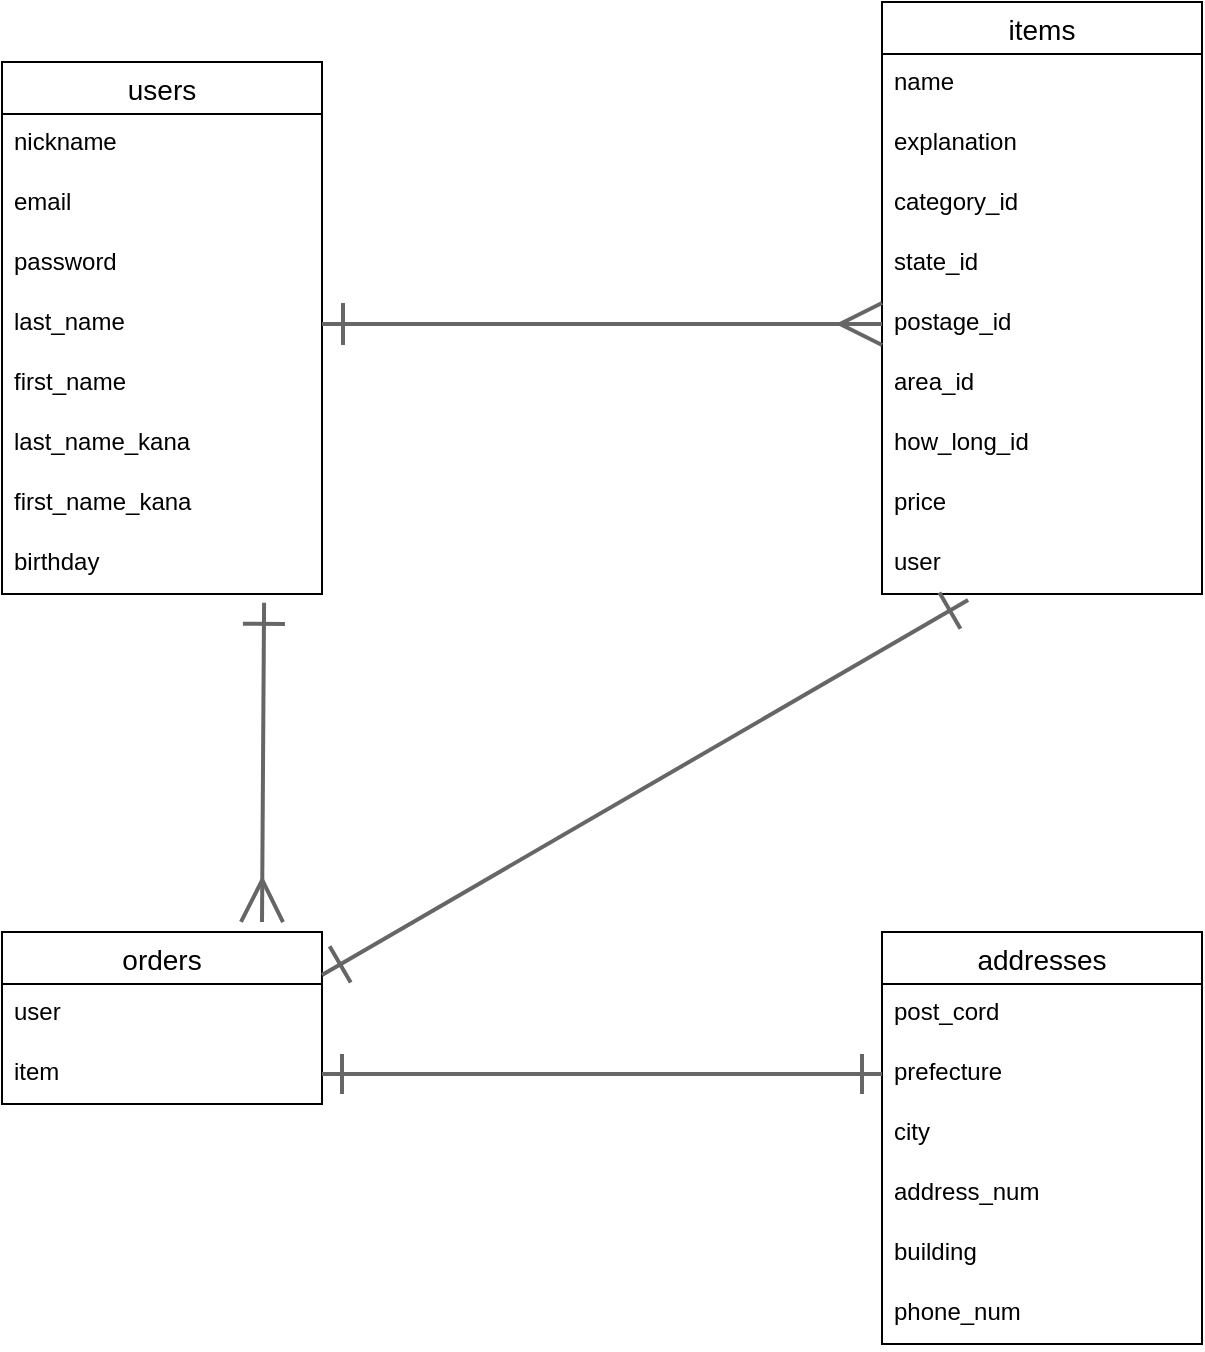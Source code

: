 <mxfile>
    <diagram id="PnC1kPynfgK-k2O_ND6Y" name="ページ1">
        <mxGraphModel dx="833" dy="700" grid="1" gridSize="10" guides="1" tooltips="1" connect="1" arrows="1" fold="1" page="1" pageScale="1" pageWidth="827" pageHeight="1169" math="0" shadow="0">
            <root>
                <mxCell id="0"/>
                <mxCell id="1" parent="0"/>
                <mxCell id="RTyWUHH-S75I5LcLTxhg-1" value="users" style="swimlane;fontStyle=0;childLayout=stackLayout;horizontal=1;startSize=26;horizontalStack=0;resizeParent=1;resizeParentMax=0;resizeLast=0;collapsible=1;marginBottom=0;align=center;fontSize=14;" parent="1" vertex="1">
                    <mxGeometry x="120" y="150" width="160" height="266" as="geometry"/>
                </mxCell>
                <mxCell id="RTyWUHH-S75I5LcLTxhg-2" value="nickname" style="text;strokeColor=none;fillColor=none;spacingLeft=4;spacingRight=4;overflow=hidden;rotatable=0;points=[[0,0.5],[1,0.5]];portConstraint=eastwest;fontSize=12;" parent="RTyWUHH-S75I5LcLTxhg-1" vertex="1">
                    <mxGeometry y="26" width="160" height="30" as="geometry"/>
                </mxCell>
                <mxCell id="RTyWUHH-S75I5LcLTxhg-3" value="email" style="text;strokeColor=none;fillColor=none;spacingLeft=4;spacingRight=4;overflow=hidden;rotatable=0;points=[[0,0.5],[1,0.5]];portConstraint=eastwest;fontSize=12;" parent="RTyWUHH-S75I5LcLTxhg-1" vertex="1">
                    <mxGeometry y="56" width="160" height="30" as="geometry"/>
                </mxCell>
                <mxCell id="RTyWUHH-S75I5LcLTxhg-4" value="password" style="text;strokeColor=none;fillColor=none;spacingLeft=4;spacingRight=4;overflow=hidden;rotatable=0;points=[[0,0.5],[1,0.5]];portConstraint=eastwest;fontSize=12;" parent="RTyWUHH-S75I5LcLTxhg-1" vertex="1">
                    <mxGeometry y="86" width="160" height="30" as="geometry"/>
                </mxCell>
                <mxCell id="RTyWUHH-S75I5LcLTxhg-6" value="last_name" style="text;strokeColor=none;fillColor=none;spacingLeft=4;spacingRight=4;overflow=hidden;rotatable=0;points=[[0,0.5],[1,0.5]];portConstraint=eastwest;fontSize=12;" parent="RTyWUHH-S75I5LcLTxhg-1" vertex="1">
                    <mxGeometry y="116" width="160" height="30" as="geometry"/>
                </mxCell>
                <mxCell id="RTyWUHH-S75I5LcLTxhg-7" value="first_name" style="text;strokeColor=none;fillColor=none;spacingLeft=4;spacingRight=4;overflow=hidden;rotatable=0;points=[[0,0.5],[1,0.5]];portConstraint=eastwest;fontSize=12;" parent="RTyWUHH-S75I5LcLTxhg-1" vertex="1">
                    <mxGeometry y="146" width="160" height="30" as="geometry"/>
                </mxCell>
                <mxCell id="RTyWUHH-S75I5LcLTxhg-9" value="last_name_kana" style="text;strokeColor=none;fillColor=none;spacingLeft=4;spacingRight=4;overflow=hidden;rotatable=0;points=[[0,0.5],[1,0.5]];portConstraint=eastwest;fontSize=12;" parent="RTyWUHH-S75I5LcLTxhg-1" vertex="1">
                    <mxGeometry y="176" width="160" height="30" as="geometry"/>
                </mxCell>
                <mxCell id="RTyWUHH-S75I5LcLTxhg-10" value="first_name_kana" style="text;strokeColor=none;fillColor=none;spacingLeft=4;spacingRight=4;overflow=hidden;rotatable=0;points=[[0,0.5],[1,0.5]];portConstraint=eastwest;fontSize=12;" parent="RTyWUHH-S75I5LcLTxhg-1" vertex="1">
                    <mxGeometry y="206" width="160" height="30" as="geometry"/>
                </mxCell>
                <mxCell id="RTyWUHH-S75I5LcLTxhg-11" value="birthday" style="text;strokeColor=none;fillColor=none;spacingLeft=4;spacingRight=4;overflow=hidden;rotatable=0;points=[[0,0.5],[1,0.5]];portConstraint=eastwest;fontSize=12;" parent="RTyWUHH-S75I5LcLTxhg-1" vertex="1">
                    <mxGeometry y="236" width="160" height="30" as="geometry"/>
                </mxCell>
                <mxCell id="RTyWUHH-S75I5LcLTxhg-12" value="items" style="swimlane;fontStyle=0;childLayout=stackLayout;horizontal=1;startSize=26;horizontalStack=0;resizeParent=1;resizeParentMax=0;resizeLast=0;collapsible=1;marginBottom=0;align=center;fontSize=14;" parent="1" vertex="1">
                    <mxGeometry x="560" y="120" width="160" height="296" as="geometry"/>
                </mxCell>
                <mxCell id="RTyWUHH-S75I5LcLTxhg-14" value="name" style="text;strokeColor=none;fillColor=none;spacingLeft=4;spacingRight=4;overflow=hidden;rotatable=0;points=[[0,0.5],[1,0.5]];portConstraint=eastwest;fontSize=12;" parent="RTyWUHH-S75I5LcLTxhg-12" vertex="1">
                    <mxGeometry y="26" width="160" height="30" as="geometry"/>
                </mxCell>
                <mxCell id="RTyWUHH-S75I5LcLTxhg-15" value="explanation" style="text;strokeColor=none;fillColor=none;spacingLeft=4;spacingRight=4;overflow=hidden;rotatable=0;points=[[0,0.5],[1,0.5]];portConstraint=eastwest;fontSize=12;" parent="RTyWUHH-S75I5LcLTxhg-12" vertex="1">
                    <mxGeometry y="56" width="160" height="30" as="geometry"/>
                </mxCell>
                <mxCell id="RTyWUHH-S75I5LcLTxhg-16" value="category_id" style="text;strokeColor=none;fillColor=none;spacingLeft=4;spacingRight=4;overflow=hidden;rotatable=0;points=[[0,0.5],[1,0.5]];portConstraint=eastwest;fontSize=12;" parent="RTyWUHH-S75I5LcLTxhg-12" vertex="1">
                    <mxGeometry y="86" width="160" height="30" as="geometry"/>
                </mxCell>
                <mxCell id="RTyWUHH-S75I5LcLTxhg-17" value="state_id" style="text;strokeColor=none;fillColor=none;spacingLeft=4;spacingRight=4;overflow=hidden;rotatable=0;points=[[0,0.5],[1,0.5]];portConstraint=eastwest;fontSize=12;" parent="RTyWUHH-S75I5LcLTxhg-12" vertex="1">
                    <mxGeometry y="116" width="160" height="30" as="geometry"/>
                </mxCell>
                <mxCell id="RTyWUHH-S75I5LcLTxhg-19" value="postage_id" style="text;strokeColor=none;fillColor=none;spacingLeft=4;spacingRight=4;overflow=hidden;rotatable=0;points=[[0,0.5],[1,0.5]];portConstraint=eastwest;fontSize=12;" parent="RTyWUHH-S75I5LcLTxhg-12" vertex="1">
                    <mxGeometry y="146" width="160" height="30" as="geometry"/>
                </mxCell>
                <mxCell id="RTyWUHH-S75I5LcLTxhg-20" value="area_id" style="text;strokeColor=none;fillColor=none;spacingLeft=4;spacingRight=4;overflow=hidden;rotatable=0;points=[[0,0.5],[1,0.5]];portConstraint=eastwest;fontSize=12;" parent="RTyWUHH-S75I5LcLTxhg-12" vertex="1">
                    <mxGeometry y="176" width="160" height="30" as="geometry"/>
                </mxCell>
                <mxCell id="RTyWUHH-S75I5LcLTxhg-21" value="how_long_id" style="text;strokeColor=none;fillColor=none;spacingLeft=4;spacingRight=4;overflow=hidden;rotatable=0;points=[[0,0.5],[1,0.5]];portConstraint=eastwest;fontSize=12;" parent="RTyWUHH-S75I5LcLTxhg-12" vertex="1">
                    <mxGeometry y="206" width="160" height="30" as="geometry"/>
                </mxCell>
                <mxCell id="RTyWUHH-S75I5LcLTxhg-23" value="price" style="text;strokeColor=none;fillColor=none;spacingLeft=4;spacingRight=4;overflow=hidden;rotatable=0;points=[[0,0.5],[1,0.5]];portConstraint=eastwest;fontSize=12;" parent="RTyWUHH-S75I5LcLTxhg-12" vertex="1">
                    <mxGeometry y="236" width="160" height="30" as="geometry"/>
                </mxCell>
                <mxCell id="RTyWUHH-S75I5LcLTxhg-24" value="user" style="text;strokeColor=none;fillColor=none;spacingLeft=4;spacingRight=4;overflow=hidden;rotatable=0;points=[[0,0.5],[1,0.5]];portConstraint=eastwest;fontSize=12;" parent="RTyWUHH-S75I5LcLTxhg-12" vertex="1">
                    <mxGeometry y="266" width="160" height="30" as="geometry"/>
                </mxCell>
                <mxCell id="RTyWUHH-S75I5LcLTxhg-25" value="orders" style="swimlane;fontStyle=0;childLayout=stackLayout;horizontal=1;startSize=26;horizontalStack=0;resizeParent=1;resizeParentMax=0;resizeLast=0;collapsible=1;marginBottom=0;align=center;fontSize=14;" parent="1" vertex="1">
                    <mxGeometry x="120" y="585" width="160" height="86" as="geometry"/>
                </mxCell>
                <mxCell id="RTyWUHH-S75I5LcLTxhg-30" value="user" style="text;strokeColor=none;fillColor=none;spacingLeft=4;spacingRight=4;overflow=hidden;rotatable=0;points=[[0,0.5],[1,0.5]];portConstraint=eastwest;fontSize=12;" parent="RTyWUHH-S75I5LcLTxhg-25" vertex="1">
                    <mxGeometry y="26" width="160" height="30" as="geometry"/>
                </mxCell>
                <mxCell id="RTyWUHH-S75I5LcLTxhg-37" value="item" style="text;strokeColor=none;fillColor=none;spacingLeft=4;spacingRight=4;overflow=hidden;rotatable=0;points=[[0,0.5],[1,0.5]];portConstraint=eastwest;fontSize=12;" parent="RTyWUHH-S75I5LcLTxhg-25" vertex="1">
                    <mxGeometry y="56" width="160" height="30" as="geometry"/>
                </mxCell>
                <mxCell id="RTyWUHH-S75I5LcLTxhg-29" style="edgeStyle=none;html=1;exitX=1;exitY=0.5;exitDx=0;exitDy=0;startArrow=ERone;startFill=0;endArrow=ERmany;endFill=0;strokeWidth=2;endSize=18;targetPerimeterSpacing=0;sourcePerimeterSpacing=0;startSize=18;fillColor=#f5f5f5;strokeColor=#666666;entryX=0;entryY=0.5;entryDx=0;entryDy=0;" parent="1" source="RTyWUHH-S75I5LcLTxhg-6" target="RTyWUHH-S75I5LcLTxhg-19" edge="1">
                    <mxGeometry relative="1" as="geometry">
                        <mxPoint x="540" y="221" as="targetPoint"/>
                    </mxGeometry>
                </mxCell>
                <mxCell id="RTyWUHH-S75I5LcLTxhg-38" style="edgeStyle=none;html=1;strokeWidth=2;startArrow=ERone;startFill=0;endArrow=ERmany;endFill=0;startSize=18;endSize=18;sourcePerimeterSpacing=0;targetPerimeterSpacing=0;exitX=0.819;exitY=1.147;exitDx=0;exitDy=0;exitPerimeter=0;fillColor=#f5f5f5;strokeColor=#666666;" parent="1" source="RTyWUHH-S75I5LcLTxhg-11" edge="1">
                    <mxGeometry relative="1" as="geometry">
                        <mxPoint x="280" y="350" as="sourcePoint"/>
                        <mxPoint x="250" y="580" as="targetPoint"/>
                    </mxGeometry>
                </mxCell>
                <mxCell id="RTyWUHH-S75I5LcLTxhg-39" style="edgeStyle=none;html=1;exitX=1;exitY=0.25;exitDx=0;exitDy=0;entryX=0.269;entryY=1.1;entryDx=0;entryDy=0;strokeWidth=2;startArrow=ERone;startFill=0;endArrow=ERone;endFill=0;startSize=18;endSize=18;sourcePerimeterSpacing=0;targetPerimeterSpacing=0;fillColor=#f5f5f5;strokeColor=#666666;entryPerimeter=0;rounded=1;" parent="1" source="RTyWUHH-S75I5LcLTxhg-25" target="RTyWUHH-S75I5LcLTxhg-24" edge="1">
                    <mxGeometry relative="1" as="geometry"/>
                </mxCell>
                <mxCell id="2" value="addresses" style="swimlane;fontStyle=0;childLayout=stackLayout;horizontal=1;startSize=26;horizontalStack=0;resizeParent=1;resizeParentMax=0;resizeLast=0;collapsible=1;marginBottom=0;align=center;fontSize=14;" vertex="1" parent="1">
                    <mxGeometry x="560" y="585" width="160" height="206" as="geometry"/>
                </mxCell>
                <mxCell id="3" value="post_cord" style="text;strokeColor=none;fillColor=none;spacingLeft=4;spacingRight=4;overflow=hidden;rotatable=0;points=[[0,0.5],[1,0.5]];portConstraint=eastwest;fontSize=12;" vertex="1" parent="2">
                    <mxGeometry y="26" width="160" height="30" as="geometry"/>
                </mxCell>
                <mxCell id="4" value="prefecture" style="text;strokeColor=none;fillColor=none;spacingLeft=4;spacingRight=4;overflow=hidden;rotatable=0;points=[[0,0.5],[1,0.5]];portConstraint=eastwest;fontSize=12;" vertex="1" parent="2">
                    <mxGeometry y="56" width="160" height="30" as="geometry"/>
                </mxCell>
                <mxCell id="5" value="city" style="text;strokeColor=none;fillColor=none;spacingLeft=4;spacingRight=4;overflow=hidden;rotatable=0;points=[[0,0.5],[1,0.5]];portConstraint=eastwest;fontSize=12;" vertex="1" parent="2">
                    <mxGeometry y="86" width="160" height="30" as="geometry"/>
                </mxCell>
                <mxCell id="6" value="address_num" style="text;strokeColor=none;fillColor=none;spacingLeft=4;spacingRight=4;overflow=hidden;rotatable=0;points=[[0,0.5],[1,0.5]];portConstraint=eastwest;fontSize=12;" vertex="1" parent="2">
                    <mxGeometry y="116" width="160" height="30" as="geometry"/>
                </mxCell>
                <mxCell id="7" value="building" style="text;strokeColor=none;fillColor=none;spacingLeft=4;spacingRight=4;overflow=hidden;rotatable=0;points=[[0,0.5],[1,0.5]];portConstraint=eastwest;fontSize=12;" vertex="1" parent="2">
                    <mxGeometry y="146" width="160" height="30" as="geometry"/>
                </mxCell>
                <mxCell id="8" value="phone_num" style="text;strokeColor=none;fillColor=none;spacingLeft=4;spacingRight=4;overflow=hidden;rotatable=0;points=[[0,0.5],[1,0.5]];portConstraint=eastwest;fontSize=12;" vertex="1" parent="2">
                    <mxGeometry y="176" width="160" height="30" as="geometry"/>
                </mxCell>
                <mxCell id="9" style="edgeStyle=none;html=1;exitX=1;exitY=0.5;exitDx=0;exitDy=0;entryX=0;entryY=0.5;entryDx=0;entryDy=0;startArrow=ERone;startFill=0;endArrow=ERone;endFill=0;strokeWidth=2;fillColor=#f5f5f5;strokeColor=#666666;endSize=17;startSize=17;" edge="1" parent="1" source="RTyWUHH-S75I5LcLTxhg-37" target="4">
                    <mxGeometry relative="1" as="geometry"/>
                </mxCell>
            </root>
        </mxGraphModel>
    </diagram>
</mxfile>